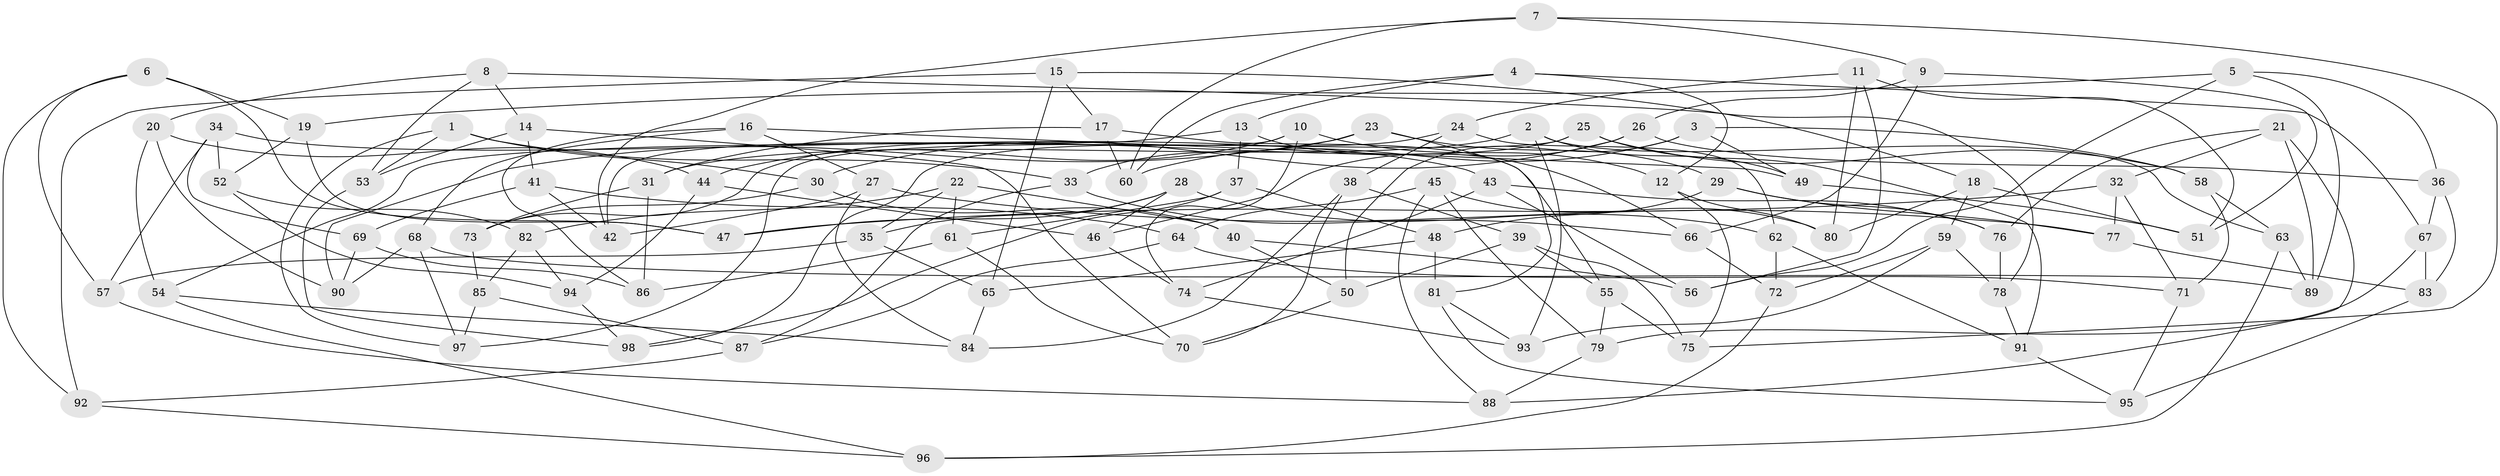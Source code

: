// Generated by graph-tools (version 1.1) at 2025/38/03/09/25 02:38:14]
// undirected, 98 vertices, 196 edges
graph export_dot {
graph [start="1"]
  node [color=gray90,style=filled];
  1;
  2;
  3;
  4;
  5;
  6;
  7;
  8;
  9;
  10;
  11;
  12;
  13;
  14;
  15;
  16;
  17;
  18;
  19;
  20;
  21;
  22;
  23;
  24;
  25;
  26;
  27;
  28;
  29;
  30;
  31;
  32;
  33;
  34;
  35;
  36;
  37;
  38;
  39;
  40;
  41;
  42;
  43;
  44;
  45;
  46;
  47;
  48;
  49;
  50;
  51;
  52;
  53;
  54;
  55;
  56;
  57;
  58;
  59;
  60;
  61;
  62;
  63;
  64;
  65;
  66;
  67;
  68;
  69;
  70;
  71;
  72;
  73;
  74;
  75;
  76;
  77;
  78;
  79;
  80;
  81;
  82;
  83;
  84;
  85;
  86;
  87;
  88;
  89;
  90;
  91;
  92;
  93;
  94;
  95;
  96;
  97;
  98;
  1 -- 97;
  1 -- 30;
  1 -- 53;
  1 -- 33;
  2 -- 63;
  2 -- 93;
  2 -- 49;
  2 -- 31;
  3 -- 50;
  3 -- 58;
  3 -- 60;
  3 -- 49;
  4 -- 13;
  4 -- 12;
  4 -- 60;
  4 -- 67;
  5 -- 89;
  5 -- 56;
  5 -- 36;
  5 -- 19;
  6 -- 47;
  6 -- 57;
  6 -- 19;
  6 -- 92;
  7 -- 75;
  7 -- 42;
  7 -- 9;
  7 -- 60;
  8 -- 53;
  8 -- 14;
  8 -- 78;
  8 -- 20;
  9 -- 26;
  9 -- 51;
  9 -- 66;
  10 -- 74;
  10 -- 12;
  10 -- 42;
  10 -- 44;
  11 -- 56;
  11 -- 51;
  11 -- 24;
  11 -- 80;
  12 -- 75;
  12 -- 80;
  13 -- 37;
  13 -- 66;
  13 -- 54;
  14 -- 41;
  14 -- 53;
  14 -- 70;
  15 -- 65;
  15 -- 92;
  15 -- 17;
  15 -- 18;
  16 -- 68;
  16 -- 86;
  16 -- 27;
  16 -- 49;
  17 -- 60;
  17 -- 55;
  17 -- 31;
  18 -- 80;
  18 -- 59;
  18 -- 51;
  19 -- 47;
  19 -- 52;
  20 -- 90;
  20 -- 44;
  20 -- 54;
  21 -- 32;
  21 -- 88;
  21 -- 89;
  21 -- 76;
  22 -- 82;
  22 -- 35;
  22 -- 40;
  22 -- 61;
  23 -- 90;
  23 -- 81;
  23 -- 33;
  23 -- 29;
  24 -- 38;
  24 -- 62;
  24 -- 98;
  25 -- 97;
  25 -- 73;
  25 -- 58;
  25 -- 91;
  26 -- 36;
  26 -- 30;
  26 -- 46;
  27 -- 77;
  27 -- 42;
  27 -- 84;
  28 -- 46;
  28 -- 35;
  28 -- 47;
  28 -- 62;
  29 -- 48;
  29 -- 76;
  29 -- 77;
  30 -- 73;
  30 -- 40;
  31 -- 86;
  31 -- 73;
  32 -- 77;
  32 -- 47;
  32 -- 71;
  33 -- 66;
  33 -- 87;
  34 -- 43;
  34 -- 69;
  34 -- 57;
  34 -- 52;
  35 -- 65;
  35 -- 57;
  36 -- 83;
  36 -- 67;
  37 -- 98;
  37 -- 48;
  37 -- 61;
  38 -- 84;
  38 -- 70;
  38 -- 39;
  39 -- 55;
  39 -- 50;
  39 -- 75;
  40 -- 50;
  40 -- 56;
  41 -- 69;
  41 -- 42;
  41 -- 64;
  43 -- 76;
  43 -- 56;
  43 -- 74;
  44 -- 46;
  44 -- 94;
  45 -- 79;
  45 -- 88;
  45 -- 64;
  45 -- 80;
  46 -- 74;
  48 -- 81;
  48 -- 65;
  49 -- 51;
  50 -- 70;
  52 -- 94;
  52 -- 82;
  53 -- 98;
  54 -- 84;
  54 -- 96;
  55 -- 75;
  55 -- 79;
  57 -- 88;
  58 -- 71;
  58 -- 63;
  59 -- 93;
  59 -- 72;
  59 -- 78;
  61 -- 86;
  61 -- 70;
  62 -- 72;
  62 -- 91;
  63 -- 89;
  63 -- 96;
  64 -- 71;
  64 -- 87;
  65 -- 84;
  66 -- 72;
  67 -- 83;
  67 -- 79;
  68 -- 90;
  68 -- 97;
  68 -- 89;
  69 -- 86;
  69 -- 90;
  71 -- 95;
  72 -- 96;
  73 -- 85;
  74 -- 93;
  76 -- 78;
  77 -- 83;
  78 -- 91;
  79 -- 88;
  81 -- 95;
  81 -- 93;
  82 -- 85;
  82 -- 94;
  83 -- 95;
  85 -- 97;
  85 -- 87;
  87 -- 92;
  91 -- 95;
  92 -- 96;
  94 -- 98;
}
